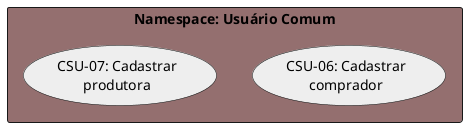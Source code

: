 @startuml Comum

rectangle "Namespace: Usuário Comum" #946F6F {
  usecase (CSU-06: Cadastrar\ncomprador) #EEE;line:000
  usecase (CSU-07: Cadastrar\nprodutora) #EEE;line:000
}

@enduml